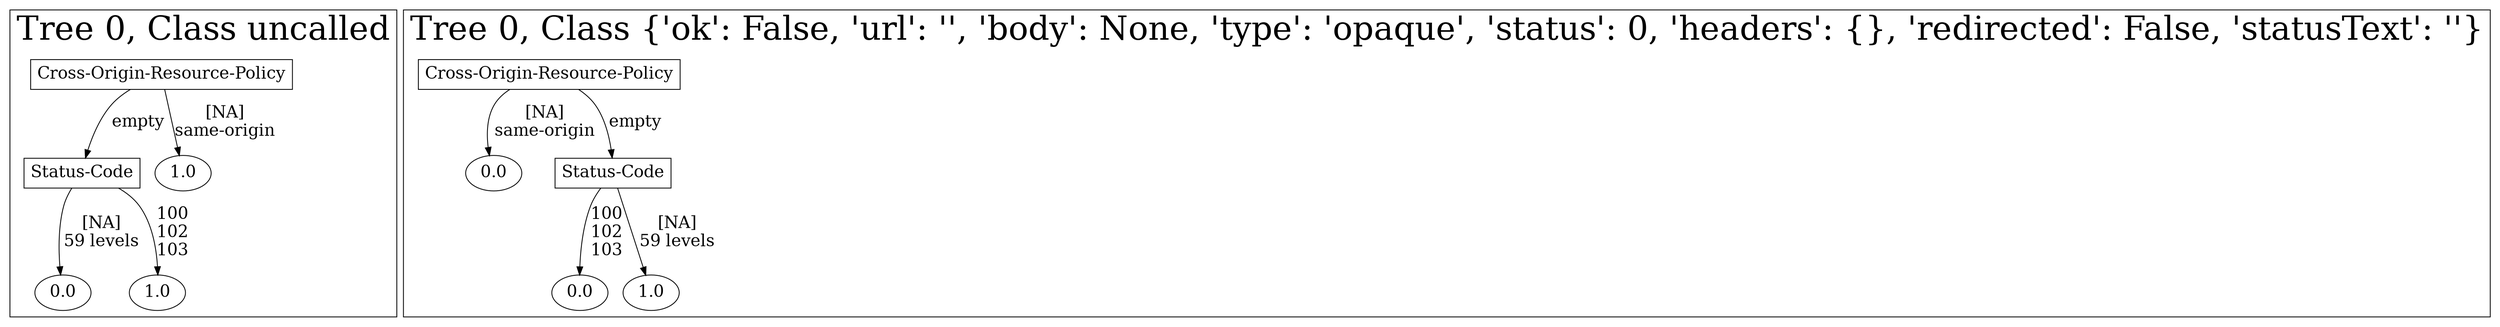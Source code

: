 /*
Generated by:
    http://https://github.com/h2oai/h2o-3/tree/master/h2o-genmodel/src/main/java/hex/genmodel/tools/PrintMojo.java
*/

/*
On a mac:

$ brew install graphviz
$ dot -Tpng file.gv -o file.png
$ open file.png
*/

digraph G {

subgraph cluster_0 {
/* Nodes */

/* Level 0 */
{
"SG_0_Node_0" [shape=box, fontsize=20, label="Cross-Origin-Resource-Policy"]
}

/* Level 1 */
{
"SG_0_Node_1" [shape=box, fontsize=20, label="Status-Code"]
"SG_0_Node_2" [fontsize=20, label="1.0"]
}

/* Level 2 */
{
"SG_0_Node_3" [fontsize=20, label="0.0"]
"SG_0_Node_4" [fontsize=20, label="1.0"]
}

/* Edges */
"SG_0_Node_0" -> "SG_0_Node_1" [fontsize=20, label="empty
"]
"SG_0_Node_0" -> "SG_0_Node_2" [fontsize=20, label="[NA]
same-origin
"]
"SG_0_Node_1" -> "SG_0_Node_3" [fontsize=20, label="[NA]
59 levels
"]
"SG_0_Node_1" -> "SG_0_Node_4" [fontsize=20, label="100
102
103
"]

fontsize=40
label="Tree 0, Class uncalled"
}

subgraph cluster_1 {
/* Nodes */

/* Level 0 */
{
"SG_1_Node_0" [shape=box, fontsize=20, label="Cross-Origin-Resource-Policy"]
}

/* Level 1 */
{
"SG_1_Node_2" [fontsize=20, label="0.0"]
"SG_1_Node_1" [shape=box, fontsize=20, label="Status-Code"]
}

/* Level 2 */
{
"SG_1_Node_3" [fontsize=20, label="0.0"]
"SG_1_Node_4" [fontsize=20, label="1.0"]
}

/* Edges */
"SG_1_Node_0" -> "SG_1_Node_2" [fontsize=20, label="[NA]
same-origin
"]
"SG_1_Node_0" -> "SG_1_Node_1" [fontsize=20, label="empty
"]
"SG_1_Node_1" -> "SG_1_Node_3" [fontsize=20, label="100
102
103
"]
"SG_1_Node_1" -> "SG_1_Node_4" [fontsize=20, label="[NA]
59 levels
"]

fontsize=40
label="Tree 0, Class {'ok': False, 'url': '', 'body': None, 'type': 'opaque', 'status': 0, 'headers': {}, 'redirected': False, 'statusText': ''}"
}

}

